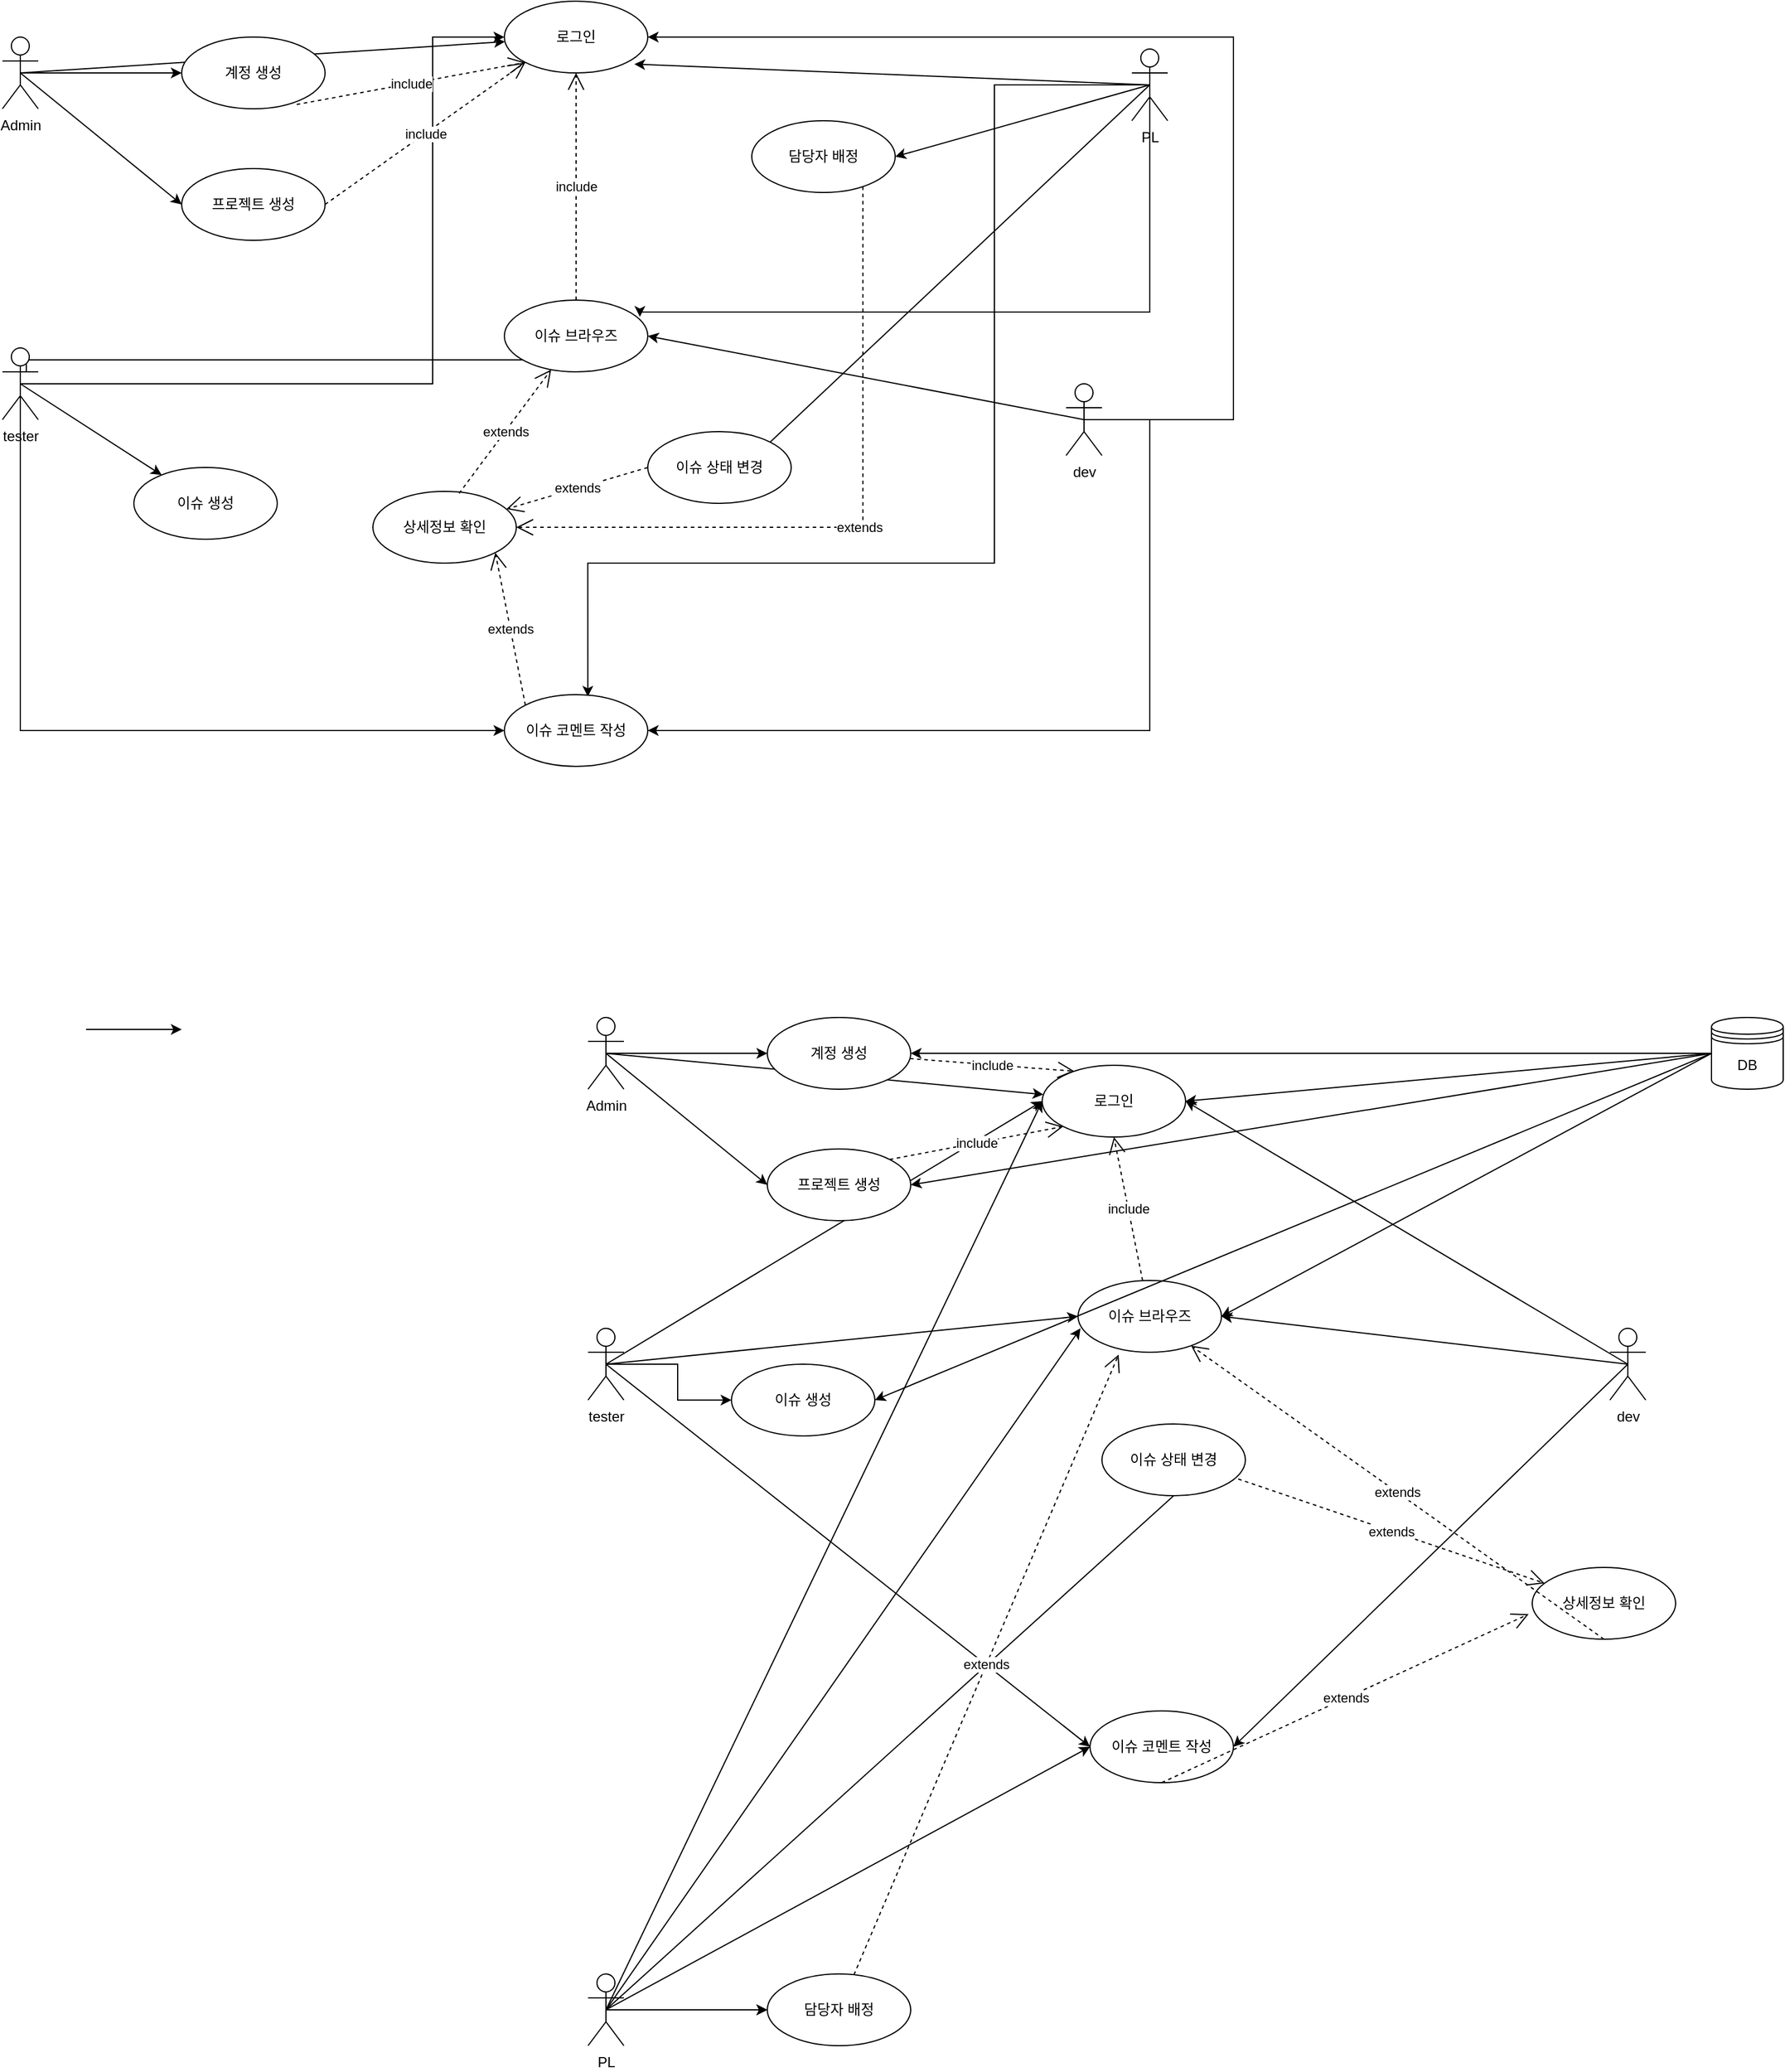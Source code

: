 <mxfile version="24.4.4" type="github">
  <diagram name="페이지-1" id="kTxHLPrTkegDMbKhw0Za">
    <mxGraphModel dx="1523" dy="859" grid="1" gridSize="10" guides="1" tooltips="1" connect="1" arrows="1" fold="1" page="1" pageScale="1" pageWidth="1654" pageHeight="2336" math="0" shadow="0">
      <root>
        <mxCell id="0" />
        <mxCell id="1" parent="0" />
        <mxCell id="T_pyh8g8CapDt7LugDOk-17" style="edgeStyle=orthogonalEdgeStyle;rounded=0;orthogonalLoop=1;jettySize=auto;html=1;exitX=0.5;exitY=0.5;exitDx=0;exitDy=0;exitPerimeter=0;entryX=0;entryY=0.5;entryDx=0;entryDy=0;" parent="1" source="T_pyh8g8CapDt7LugDOk-1" target="T_pyh8g8CapDt7LugDOk-13" edge="1">
          <mxGeometry relative="1" as="geometry" />
        </mxCell>
        <mxCell id="T_pyh8g8CapDt7LugDOk-21" style="rounded=0;orthogonalLoop=1;jettySize=auto;html=1;exitX=0.5;exitY=0.5;exitDx=0;exitDy=0;exitPerimeter=0;entryX=0;entryY=0.5;entryDx=0;entryDy=0;" parent="1" source="T_pyh8g8CapDt7LugDOk-1" target="T_pyh8g8CapDt7LugDOk-19" edge="1">
          <mxGeometry relative="1" as="geometry" />
        </mxCell>
        <mxCell id="T_pyh8g8CapDt7LugDOk-57" style="rounded=0;orthogonalLoop=1;jettySize=auto;html=1;exitX=0.5;exitY=0.5;exitDx=0;exitDy=0;exitPerimeter=0;" parent="1" source="T_pyh8g8CapDt7LugDOk-1" target="T_pyh8g8CapDt7LugDOk-56" edge="1">
          <mxGeometry relative="1" as="geometry" />
        </mxCell>
        <mxCell id="T_pyh8g8CapDt7LugDOk-1" value="Admin" style="shape=umlActor;verticalLabelPosition=bottom;verticalAlign=top;html=1;outlineConnect=0;" parent="1" vertex="1">
          <mxGeometry x="80" y="80" width="30" height="60" as="geometry" />
        </mxCell>
        <mxCell id="T_pyh8g8CapDt7LugDOk-34" style="rounded=0;orthogonalLoop=1;jettySize=auto;html=1;exitX=0.5;exitY=0.5;exitDx=0;exitDy=0;exitPerimeter=0;entryX=0.582;entryY=0.028;entryDx=0;entryDy=0;entryPerimeter=0;edgeStyle=orthogonalEdgeStyle;" parent="1" source="T_pyh8g8CapDt7LugDOk-3" target="T_pyh8g8CapDt7LugDOk-23" edge="1">
          <mxGeometry relative="1" as="geometry">
            <mxPoint x="400" y="410" as="targetPoint" />
            <Array as="points">
              <mxPoint x="910" y="120" />
              <mxPoint x="910" y="520" />
              <mxPoint x="570" y="520" />
            </Array>
          </mxGeometry>
        </mxCell>
        <mxCell id="T_pyh8g8CapDt7LugDOk-37" style="rounded=0;orthogonalLoop=1;jettySize=auto;html=1;exitX=0.5;exitY=0.5;exitDx=0;exitDy=0;exitPerimeter=0;entryX=1;entryY=0.5;entryDx=0;entryDy=0;" parent="1" source="T_pyh8g8CapDt7LugDOk-3" target="T_pyh8g8CapDt7LugDOk-36" edge="1">
          <mxGeometry relative="1" as="geometry" />
        </mxCell>
        <mxCell id="T_pyh8g8CapDt7LugDOk-59" style="rounded=0;orthogonalLoop=1;jettySize=auto;html=1;exitX=0.5;exitY=0.5;exitDx=0;exitDy=0;exitPerimeter=0;entryX=0.906;entryY=0.878;entryDx=0;entryDy=0;entryPerimeter=0;" parent="1" source="T_pyh8g8CapDt7LugDOk-3" target="T_pyh8g8CapDt7LugDOk-56" edge="1">
          <mxGeometry relative="1" as="geometry" />
        </mxCell>
        <mxCell id="T_pyh8g8CapDt7LugDOk-3" value="PL" style="shape=umlActor;verticalLabelPosition=bottom;verticalAlign=top;html=1;outlineConnect=0;" parent="1" vertex="1">
          <mxGeometry x="1025" y="90" width="30" height="60" as="geometry" />
        </mxCell>
        <mxCell id="T_pyh8g8CapDt7LugDOk-24" style="rounded=0;orthogonalLoop=1;jettySize=auto;html=1;exitX=0.5;exitY=0.5;exitDx=0;exitDy=0;exitPerimeter=0;" parent="1" source="T_pyh8g8CapDt7LugDOk-4" target="T_pyh8g8CapDt7LugDOk-22" edge="1">
          <mxGeometry relative="1" as="geometry" />
        </mxCell>
        <mxCell id="T_pyh8g8CapDt7LugDOk-25" style="rounded=0;orthogonalLoop=1;jettySize=auto;html=1;exitX=0.5;exitY=0.5;exitDx=0;exitDy=0;exitPerimeter=0;entryX=0;entryY=0.5;entryDx=0;entryDy=0;edgeStyle=orthogonalEdgeStyle;" parent="1" source="T_pyh8g8CapDt7LugDOk-4" target="T_pyh8g8CapDt7LugDOk-23" edge="1">
          <mxGeometry relative="1" as="geometry">
            <Array as="points">
              <mxPoint x="95" y="660" />
            </Array>
          </mxGeometry>
        </mxCell>
        <mxCell id="T_pyh8g8CapDt7LugDOk-33" style="rounded=0;orthogonalLoop=1;jettySize=auto;html=1;exitX=0.5;exitY=0.5;exitDx=0;exitDy=0;exitPerimeter=0;entryX=0;entryY=0;entryDx=0;entryDy=0;edgeStyle=orthogonalEdgeStyle;" parent="1" source="T_pyh8g8CapDt7LugDOk-4" target="T_pyh8g8CapDt7LugDOk-26" edge="1">
          <mxGeometry relative="1" as="geometry">
            <Array as="points">
              <mxPoint x="95" y="360" />
              <mxPoint x="100" y="360" />
              <mxPoint x="100" y="350" />
              <mxPoint x="517" y="350" />
            </Array>
          </mxGeometry>
        </mxCell>
        <mxCell id="T_pyh8g8CapDt7LugDOk-58" style="rounded=0;orthogonalLoop=1;jettySize=auto;html=1;exitX=0.5;exitY=0.5;exitDx=0;exitDy=0;exitPerimeter=0;entryX=0;entryY=0.5;entryDx=0;entryDy=0;edgeStyle=orthogonalEdgeStyle;" parent="1" source="T_pyh8g8CapDt7LugDOk-4" target="T_pyh8g8CapDt7LugDOk-56" edge="1">
          <mxGeometry relative="1" as="geometry">
            <Array as="points">
              <mxPoint x="440" y="370" />
              <mxPoint x="440" y="80" />
            </Array>
          </mxGeometry>
        </mxCell>
        <mxCell id="T_pyh8g8CapDt7LugDOk-4" value="tester&lt;div&gt;&lt;br&gt;&lt;/div&gt;" style="shape=umlActor;verticalLabelPosition=bottom;verticalAlign=top;html=1;outlineConnect=0;" parent="1" vertex="1">
          <mxGeometry x="80" y="340" width="30" height="60" as="geometry" />
        </mxCell>
        <mxCell id="T_pyh8g8CapDt7LugDOk-39" style="rounded=0;orthogonalLoop=1;jettySize=auto;html=1;exitX=0.5;exitY=0.5;exitDx=0;exitDy=0;exitPerimeter=0;entryX=1;entryY=0.5;entryDx=0;entryDy=0;edgeStyle=orthogonalEdgeStyle;" parent="1" source="T_pyh8g8CapDt7LugDOk-9" target="T_pyh8g8CapDt7LugDOk-23" edge="1">
          <mxGeometry relative="1" as="geometry">
            <Array as="points">
              <mxPoint x="1040" y="660" />
            </Array>
          </mxGeometry>
        </mxCell>
        <mxCell id="T_pyh8g8CapDt7LugDOk-40" style="rounded=0;orthogonalLoop=1;jettySize=auto;html=1;exitX=0.5;exitY=0.5;exitDx=0;exitDy=0;exitPerimeter=0;entryX=1;entryY=0.5;entryDx=0;entryDy=0;" parent="1" source="T_pyh8g8CapDt7LugDOk-9" target="T_pyh8g8CapDt7LugDOk-26" edge="1">
          <mxGeometry relative="1" as="geometry" />
        </mxCell>
        <mxCell id="T_pyh8g8CapDt7LugDOk-60" style="rounded=0;orthogonalLoop=1;jettySize=auto;html=1;entryX=1;entryY=0.5;entryDx=0;entryDy=0;edgeStyle=orthogonalEdgeStyle;" parent="1" source="T_pyh8g8CapDt7LugDOk-9" target="T_pyh8g8CapDt7LugDOk-56" edge="1">
          <mxGeometry relative="1" as="geometry">
            <Array as="points">
              <mxPoint x="1110" y="400" />
              <mxPoint x="1110" y="80" />
            </Array>
          </mxGeometry>
        </mxCell>
        <mxCell id="T_pyh8g8CapDt7LugDOk-9" value="dev" style="shape=umlActor;verticalLabelPosition=bottom;verticalAlign=top;html=1;outlineConnect=0;" parent="1" vertex="1">
          <mxGeometry x="970" y="370" width="30" height="60" as="geometry" />
        </mxCell>
        <mxCell id="T_pyh8g8CapDt7LugDOk-13" value="계정 생성" style="ellipse;whiteSpace=wrap;html=1;" parent="1" vertex="1">
          <mxGeometry x="230" y="80" width="120" height="60" as="geometry" />
        </mxCell>
        <mxCell id="T_pyh8g8CapDt7LugDOk-19" value="프로젝트 생성" style="ellipse;whiteSpace=wrap;html=1;" parent="1" vertex="1">
          <mxGeometry x="230" y="190" width="120" height="60" as="geometry" />
        </mxCell>
        <mxCell id="T_pyh8g8CapDt7LugDOk-22" value="이슈 생성" style="ellipse;whiteSpace=wrap;html=1;" parent="1" vertex="1">
          <mxGeometry x="190" y="440" width="120" height="60" as="geometry" />
        </mxCell>
        <mxCell id="T_pyh8g8CapDt7LugDOk-23" value="이슈 코멘트 작성" style="ellipse;whiteSpace=wrap;html=1;" parent="1" vertex="1">
          <mxGeometry x="500" y="630" width="120" height="60" as="geometry" />
        </mxCell>
        <mxCell id="T_pyh8g8CapDt7LugDOk-26" value="이슈 브라우즈" style="ellipse;whiteSpace=wrap;html=1;" parent="1" vertex="1">
          <mxGeometry x="500" y="300" width="120" height="60" as="geometry" />
        </mxCell>
        <mxCell id="T_pyh8g8CapDt7LugDOk-29" value="이슈 상태 변경" style="ellipse;whiteSpace=wrap;html=1;" parent="1" vertex="1">
          <mxGeometry x="620" y="410" width="120" height="60" as="geometry" />
        </mxCell>
        <mxCell id="T_pyh8g8CapDt7LugDOk-30" value="상세정보 확인" style="ellipse;whiteSpace=wrap;html=1;" parent="1" vertex="1">
          <mxGeometry x="390" y="460" width="120" height="60" as="geometry" />
        </mxCell>
        <mxCell id="T_pyh8g8CapDt7LugDOk-36" value="담당자 배정" style="ellipse;whiteSpace=wrap;html=1;" parent="1" vertex="1">
          <mxGeometry x="707" y="150" width="120" height="60" as="geometry" />
        </mxCell>
        <mxCell id="T_pyh8g8CapDt7LugDOk-56" value="로그인" style="ellipse;whiteSpace=wrap;html=1;" parent="1" vertex="1">
          <mxGeometry x="500" y="50" width="120" height="60" as="geometry" />
        </mxCell>
        <mxCell id="4suX701Q1w3gBtAnzGmi-2" value="extends" style="endArrow=open;endSize=12;dashed=1;html=1;rounded=0;exitX=0.601;exitY=0.028;exitDx=0;exitDy=0;exitPerimeter=0;" parent="1" edge="1" target="T_pyh8g8CapDt7LugDOk-26" source="T_pyh8g8CapDt7LugDOk-30">
          <mxGeometry width="160" relative="1" as="geometry">
            <mxPoint x="570" y="820" as="sourcePoint" />
            <mxPoint x="570" y="730" as="targetPoint" />
          </mxGeometry>
        </mxCell>
        <mxCell id="4suX701Q1w3gBtAnzGmi-4" value="extends" style="endArrow=open;endSize=12;dashed=1;html=1;rounded=0;exitX=0;exitY=0;exitDx=0;exitDy=0;entryX=1;entryY=1;entryDx=0;entryDy=0;" parent="1" source="T_pyh8g8CapDt7LugDOk-23" target="T_pyh8g8CapDt7LugDOk-30" edge="1">
          <mxGeometry width="160" relative="1" as="geometry">
            <mxPoint x="580" y="830" as="sourcePoint" />
            <mxPoint x="580" y="740" as="targetPoint" />
          </mxGeometry>
        </mxCell>
        <mxCell id="sny4xnvnZcDnFGPtRo1z-1" value="" style="endArrow=none;html=1;rounded=0;entryX=1;entryY=0;entryDx=0;entryDy=0;exitX=0.5;exitY=0.5;exitDx=0;exitDy=0;exitPerimeter=0;" edge="1" parent="1" source="T_pyh8g8CapDt7LugDOk-3" target="T_pyh8g8CapDt7LugDOk-29">
          <mxGeometry width="50" height="50" relative="1" as="geometry">
            <mxPoint x="800" y="560" as="sourcePoint" />
            <mxPoint x="850" y="510" as="targetPoint" />
          </mxGeometry>
        </mxCell>
        <mxCell id="sny4xnvnZcDnFGPtRo1z-5" value="extends" style="endArrow=open;endSize=12;dashed=1;html=1;rounded=0;exitX=0;exitY=0.5;exitDx=0;exitDy=0;" edge="1" parent="1" source="T_pyh8g8CapDt7LugDOk-29" target="T_pyh8g8CapDt7LugDOk-30">
          <mxGeometry width="160" relative="1" as="geometry">
            <mxPoint x="640" y="480" as="sourcePoint" />
            <mxPoint x="656" y="610" as="targetPoint" />
          </mxGeometry>
        </mxCell>
        <mxCell id="sny4xnvnZcDnFGPtRo1z-6" value="extends" style="endArrow=open;endSize=12;dashed=1;html=1;rounded=0;edgeStyle=orthogonalEdgeStyle;" edge="1" parent="1" source="T_pyh8g8CapDt7LugDOk-36" target="T_pyh8g8CapDt7LugDOk-30">
          <mxGeometry width="160" relative="1" as="geometry">
            <mxPoint x="1045" y="755" as="sourcePoint" />
            <mxPoint x="660" y="925" as="targetPoint" />
            <Array as="points">
              <mxPoint x="800" y="490" />
            </Array>
          </mxGeometry>
        </mxCell>
        <mxCell id="sny4xnvnZcDnFGPtRo1z-7" value="" style="edgeStyle=none;orthogonalLoop=1;jettySize=auto;html=1;rounded=0;" edge="1" parent="1">
          <mxGeometry width="80" relative="1" as="geometry">
            <mxPoint x="150" y="910" as="sourcePoint" />
            <mxPoint x="230" y="910" as="targetPoint" />
            <Array as="points" />
          </mxGeometry>
        </mxCell>
        <mxCell id="sny4xnvnZcDnFGPtRo1z-8" value="" style="edgeStyle=orthogonalEdgeStyle;orthogonalLoop=1;jettySize=auto;html=1;rounded=0;entryX=0.945;entryY=0.234;entryDx=0;entryDy=0;exitX=0.5;exitY=0.5;exitDx=0;exitDy=0;exitPerimeter=0;entryPerimeter=0;" edge="1" parent="1" source="T_pyh8g8CapDt7LugDOk-3" target="T_pyh8g8CapDt7LugDOk-26">
          <mxGeometry width="80" relative="1" as="geometry">
            <mxPoint x="160" y="920" as="sourcePoint" />
            <mxPoint x="240" y="920" as="targetPoint" />
            <Array as="points">
              <mxPoint x="1040" y="310" />
              <mxPoint x="613" y="310" />
            </Array>
          </mxGeometry>
        </mxCell>
        <mxCell id="sny4xnvnZcDnFGPtRo1z-9" value="include" style="endArrow=open;endSize=12;dashed=1;html=1;rounded=0;entryX=0.5;entryY=1;entryDx=0;entryDy=0;" edge="1" parent="1" source="T_pyh8g8CapDt7LugDOk-26" target="T_pyh8g8CapDt7LugDOk-56">
          <mxGeometry width="160" relative="1" as="geometry">
            <mxPoint x="350" y="131" as="sourcePoint" />
            <mxPoint x="697" y="40" as="targetPoint" />
          </mxGeometry>
        </mxCell>
        <mxCell id="sny4xnvnZcDnFGPtRo1z-10" value="include" style="endArrow=open;endSize=12;dashed=1;html=1;rounded=0;entryX=0;entryY=1;entryDx=0;entryDy=0;exitX=0.802;exitY=0.94;exitDx=0;exitDy=0;exitPerimeter=0;" edge="1" parent="1" source="T_pyh8g8CapDt7LugDOk-13" target="T_pyh8g8CapDt7LugDOk-56">
          <mxGeometry width="160" relative="1" as="geometry">
            <mxPoint x="554" y="310" as="sourcePoint" />
            <mxPoint x="530" y="190" as="targetPoint" />
          </mxGeometry>
        </mxCell>
        <mxCell id="sny4xnvnZcDnFGPtRo1z-11" value="include" style="endArrow=open;endSize=12;dashed=1;html=1;rounded=0;entryX=0;entryY=1;entryDx=0;entryDy=0;exitX=1;exitY=0.5;exitDx=0;exitDy=0;" edge="1" parent="1" source="T_pyh8g8CapDt7LugDOk-19" target="T_pyh8g8CapDt7LugDOk-56">
          <mxGeometry width="160" relative="1" as="geometry">
            <mxPoint x="564" y="320" as="sourcePoint" />
            <mxPoint x="540" y="200" as="targetPoint" />
          </mxGeometry>
        </mxCell>
        <mxCell id="sny4xnvnZcDnFGPtRo1z-13" style="edgeStyle=orthogonalEdgeStyle;rounded=0;orthogonalLoop=1;jettySize=auto;html=1;exitX=0.5;exitY=0.5;exitDx=0;exitDy=0;exitPerimeter=0;entryX=0;entryY=0.5;entryDx=0;entryDy=0;" edge="1" parent="1" source="sny4xnvnZcDnFGPtRo1z-16" target="sny4xnvnZcDnFGPtRo1z-30">
          <mxGeometry relative="1" as="geometry" />
        </mxCell>
        <mxCell id="sny4xnvnZcDnFGPtRo1z-14" style="rounded=0;orthogonalLoop=1;jettySize=auto;html=1;exitX=0.5;exitY=0.5;exitDx=0;exitDy=0;exitPerimeter=0;entryX=0;entryY=0.5;entryDx=0;entryDy=0;" edge="1" parent="1" source="sny4xnvnZcDnFGPtRo1z-16" target="sny4xnvnZcDnFGPtRo1z-31">
          <mxGeometry relative="1" as="geometry" />
        </mxCell>
        <mxCell id="sny4xnvnZcDnFGPtRo1z-15" style="rounded=0;orthogonalLoop=1;jettySize=auto;html=1;exitX=0.5;exitY=0.5;exitDx=0;exitDy=0;exitPerimeter=0;" edge="1" parent="1" source="sny4xnvnZcDnFGPtRo1z-16" target="sny4xnvnZcDnFGPtRo1z-44">
          <mxGeometry relative="1" as="geometry" />
        </mxCell>
        <mxCell id="sny4xnvnZcDnFGPtRo1z-16" value="Admin" style="shape=umlActor;verticalLabelPosition=bottom;verticalAlign=top;html=1;outlineConnect=0;" vertex="1" parent="1">
          <mxGeometry x="570" y="900" width="30" height="60" as="geometry" />
        </mxCell>
        <mxCell id="sny4xnvnZcDnFGPtRo1z-17" style="rounded=0;orthogonalLoop=1;jettySize=auto;html=1;exitX=0.5;exitY=0.5;exitDx=0;exitDy=0;exitPerimeter=0;entryX=0;entryY=0.5;entryDx=0;entryDy=0;" edge="1" parent="1" source="sny4xnvnZcDnFGPtRo1z-20" target="sny4xnvnZcDnFGPtRo1z-33">
          <mxGeometry relative="1" as="geometry">
            <mxPoint x="890" y="1230" as="targetPoint" />
          </mxGeometry>
        </mxCell>
        <mxCell id="sny4xnvnZcDnFGPtRo1z-18" style="edgeStyle=orthogonalEdgeStyle;rounded=0;orthogonalLoop=1;jettySize=auto;html=1;exitX=0.5;exitY=0.5;exitDx=0;exitDy=0;exitPerimeter=0;entryX=0;entryY=0.5;entryDx=0;entryDy=0;" edge="1" parent="1" source="sny4xnvnZcDnFGPtRo1z-20" target="sny4xnvnZcDnFGPtRo1z-37">
          <mxGeometry relative="1" as="geometry" />
        </mxCell>
        <mxCell id="sny4xnvnZcDnFGPtRo1z-19" style="rounded=0;orthogonalLoop=1;jettySize=auto;html=1;exitX=0.5;exitY=0.5;exitDx=0;exitDy=0;exitPerimeter=0;entryX=0;entryY=0.5;entryDx=0;entryDy=0;" edge="1" parent="1" source="sny4xnvnZcDnFGPtRo1z-20" target="sny4xnvnZcDnFGPtRo1z-44">
          <mxGeometry relative="1" as="geometry" />
        </mxCell>
        <mxCell id="sny4xnvnZcDnFGPtRo1z-20" value="PL" style="shape=umlActor;verticalLabelPosition=bottom;verticalAlign=top;html=1;outlineConnect=0;" vertex="1" parent="1">
          <mxGeometry x="570" y="1700" width="30" height="60" as="geometry" />
        </mxCell>
        <mxCell id="sny4xnvnZcDnFGPtRo1z-21" style="edgeStyle=orthogonalEdgeStyle;rounded=0;orthogonalLoop=1;jettySize=auto;html=1;exitX=0.5;exitY=0.5;exitDx=0;exitDy=0;exitPerimeter=0;" edge="1" parent="1" source="sny4xnvnZcDnFGPtRo1z-25" target="sny4xnvnZcDnFGPtRo1z-32">
          <mxGeometry relative="1" as="geometry" />
        </mxCell>
        <mxCell id="sny4xnvnZcDnFGPtRo1z-22" style="rounded=0;orthogonalLoop=1;jettySize=auto;html=1;exitX=0.5;exitY=0.5;exitDx=0;exitDy=0;exitPerimeter=0;entryX=0;entryY=0.5;entryDx=0;entryDy=0;" edge="1" parent="1" source="sny4xnvnZcDnFGPtRo1z-25" target="sny4xnvnZcDnFGPtRo1z-33">
          <mxGeometry relative="1" as="geometry" />
        </mxCell>
        <mxCell id="sny4xnvnZcDnFGPtRo1z-23" style="rounded=0;orthogonalLoop=1;jettySize=auto;html=1;exitX=0.5;exitY=0.5;exitDx=0;exitDy=0;exitPerimeter=0;entryX=0;entryY=0.5;entryDx=0;entryDy=0;" edge="1" parent="1" source="sny4xnvnZcDnFGPtRo1z-25" target="sny4xnvnZcDnFGPtRo1z-34">
          <mxGeometry relative="1" as="geometry" />
        </mxCell>
        <mxCell id="sny4xnvnZcDnFGPtRo1z-24" style="rounded=0;orthogonalLoop=1;jettySize=auto;html=1;exitX=0.5;exitY=0.5;exitDx=0;exitDy=0;exitPerimeter=0;entryX=0;entryY=0.5;entryDx=0;entryDy=0;" edge="1" parent="1" source="sny4xnvnZcDnFGPtRo1z-25" target="sny4xnvnZcDnFGPtRo1z-44">
          <mxGeometry relative="1" as="geometry" />
        </mxCell>
        <mxCell id="sny4xnvnZcDnFGPtRo1z-25" value="tester&lt;div&gt;&lt;br&gt;&lt;/div&gt;" style="shape=umlActor;verticalLabelPosition=bottom;verticalAlign=top;html=1;outlineConnect=0;" vertex="1" parent="1">
          <mxGeometry x="570" y="1160" width="30" height="60" as="geometry" />
        </mxCell>
        <mxCell id="sny4xnvnZcDnFGPtRo1z-26" style="rounded=0;orthogonalLoop=1;jettySize=auto;html=1;exitX=0.5;exitY=0.5;exitDx=0;exitDy=0;exitPerimeter=0;entryX=1;entryY=0.5;entryDx=0;entryDy=0;" edge="1" parent="1" source="sny4xnvnZcDnFGPtRo1z-29" target="sny4xnvnZcDnFGPtRo1z-33">
          <mxGeometry relative="1" as="geometry" />
        </mxCell>
        <mxCell id="sny4xnvnZcDnFGPtRo1z-27" style="rounded=0;orthogonalLoop=1;jettySize=auto;html=1;exitX=0.5;exitY=0.5;exitDx=0;exitDy=0;exitPerimeter=0;entryX=1;entryY=0.5;entryDx=0;entryDy=0;" edge="1" parent="1" source="sny4xnvnZcDnFGPtRo1z-29" target="sny4xnvnZcDnFGPtRo1z-34">
          <mxGeometry relative="1" as="geometry" />
        </mxCell>
        <mxCell id="sny4xnvnZcDnFGPtRo1z-28" style="rounded=0;orthogonalLoop=1;jettySize=auto;html=1;exitX=0.5;exitY=0.5;exitDx=0;exitDy=0;exitPerimeter=0;entryX=1;entryY=0.5;entryDx=0;entryDy=0;" edge="1" parent="1" source="sny4xnvnZcDnFGPtRo1z-29" target="sny4xnvnZcDnFGPtRo1z-44">
          <mxGeometry relative="1" as="geometry" />
        </mxCell>
        <mxCell id="sny4xnvnZcDnFGPtRo1z-29" value="dev" style="shape=umlActor;verticalLabelPosition=bottom;verticalAlign=top;html=1;outlineConnect=0;" vertex="1" parent="1">
          <mxGeometry x="1425" y="1160" width="30" height="60" as="geometry" />
        </mxCell>
        <mxCell id="sny4xnvnZcDnFGPtRo1z-30" value="계정 생성" style="ellipse;whiteSpace=wrap;html=1;" vertex="1" parent="1">
          <mxGeometry x="720" y="900" width="120" height="60" as="geometry" />
        </mxCell>
        <mxCell id="sny4xnvnZcDnFGPtRo1z-31" value="프로젝트 생성" style="ellipse;whiteSpace=wrap;html=1;" vertex="1" parent="1">
          <mxGeometry x="720" y="1010" width="120" height="60" as="geometry" />
        </mxCell>
        <mxCell id="sny4xnvnZcDnFGPtRo1z-32" value="이슈 생성" style="ellipse;whiteSpace=wrap;html=1;" vertex="1" parent="1">
          <mxGeometry x="690" y="1190" width="120" height="60" as="geometry" />
        </mxCell>
        <mxCell id="sny4xnvnZcDnFGPtRo1z-33" value="이슈 코멘트 작성" style="ellipse;whiteSpace=wrap;html=1;" vertex="1" parent="1">
          <mxGeometry x="990" y="1480" width="120" height="60" as="geometry" />
        </mxCell>
        <mxCell id="sny4xnvnZcDnFGPtRo1z-34" value="이슈 브라우즈" style="ellipse;whiteSpace=wrap;html=1;" vertex="1" parent="1">
          <mxGeometry x="980" y="1120" width="120" height="60" as="geometry" />
        </mxCell>
        <mxCell id="sny4xnvnZcDnFGPtRo1z-35" value="이슈 상태 변경" style="ellipse;whiteSpace=wrap;html=1;" vertex="1" parent="1">
          <mxGeometry x="1000" y="1240" width="120" height="60" as="geometry" />
        </mxCell>
        <mxCell id="sny4xnvnZcDnFGPtRo1z-36" value="상세정보 확인" style="ellipse;whiteSpace=wrap;html=1;" vertex="1" parent="1">
          <mxGeometry x="1360" y="1360" width="120" height="60" as="geometry" />
        </mxCell>
        <mxCell id="sny4xnvnZcDnFGPtRo1z-37" value="담당자 배정" style="ellipse;whiteSpace=wrap;html=1;" vertex="1" parent="1">
          <mxGeometry x="720" y="1700" width="120" height="60" as="geometry" />
        </mxCell>
        <mxCell id="sny4xnvnZcDnFGPtRo1z-38" style="rounded=0;orthogonalLoop=1;jettySize=auto;html=1;exitX=0;exitY=0.5;exitDx=0;exitDy=0;entryX=1;entryY=0.5;entryDx=0;entryDy=0;" edge="1" parent="1" source="sny4xnvnZcDnFGPtRo1z-43" target="sny4xnvnZcDnFGPtRo1z-30">
          <mxGeometry relative="1" as="geometry" />
        </mxCell>
        <mxCell id="sny4xnvnZcDnFGPtRo1z-39" style="rounded=0;orthogonalLoop=1;jettySize=auto;html=1;exitX=0;exitY=0.5;exitDx=0;exitDy=0;entryX=1;entryY=0.5;entryDx=0;entryDy=0;" edge="1" parent="1" source="sny4xnvnZcDnFGPtRo1z-43" target="sny4xnvnZcDnFGPtRo1z-34">
          <mxGeometry relative="1" as="geometry" />
        </mxCell>
        <mxCell id="sny4xnvnZcDnFGPtRo1z-40" style="rounded=0;orthogonalLoop=1;jettySize=auto;html=1;exitX=0;exitY=0.5;exitDx=0;exitDy=0;entryX=1;entryY=0.5;entryDx=0;entryDy=0;" edge="1" parent="1" source="sny4xnvnZcDnFGPtRo1z-43" target="sny4xnvnZcDnFGPtRo1z-32">
          <mxGeometry relative="1" as="geometry" />
        </mxCell>
        <mxCell id="sny4xnvnZcDnFGPtRo1z-41" style="rounded=0;orthogonalLoop=1;jettySize=auto;html=1;exitX=0;exitY=0.5;exitDx=0;exitDy=0;entryX=1;entryY=0.5;entryDx=0;entryDy=0;" edge="1" parent="1" source="sny4xnvnZcDnFGPtRo1z-43" target="sny4xnvnZcDnFGPtRo1z-31">
          <mxGeometry relative="1" as="geometry" />
        </mxCell>
        <mxCell id="sny4xnvnZcDnFGPtRo1z-42" style="rounded=0;orthogonalLoop=1;jettySize=auto;html=1;exitX=0;exitY=0.5;exitDx=0;exitDy=0;entryX=1;entryY=0.5;entryDx=0;entryDy=0;" edge="1" parent="1" source="sny4xnvnZcDnFGPtRo1z-43" target="sny4xnvnZcDnFGPtRo1z-44">
          <mxGeometry relative="1" as="geometry" />
        </mxCell>
        <mxCell id="sny4xnvnZcDnFGPtRo1z-43" value="DB" style="shape=datastore;whiteSpace=wrap;html=1;" vertex="1" parent="1">
          <mxGeometry x="1510" y="900" width="60" height="60" as="geometry" />
        </mxCell>
        <mxCell id="sny4xnvnZcDnFGPtRo1z-44" value="로그인" style="ellipse;whiteSpace=wrap;html=1;" vertex="1" parent="1">
          <mxGeometry x="950" y="940" width="120" height="60" as="geometry" />
        </mxCell>
        <mxCell id="sny4xnvnZcDnFGPtRo1z-45" value="extends" style="endArrow=open;endSize=12;dashed=1;html=1;rounded=0;exitX=0.5;exitY=1;exitDx=0;exitDy=0;" edge="1" parent="1" source="sny4xnvnZcDnFGPtRo1z-36" target="sny4xnvnZcDnFGPtRo1z-34">
          <mxGeometry width="160" relative="1" as="geometry">
            <mxPoint x="1060" y="1640" as="sourcePoint" />
            <mxPoint x="1060" y="1550" as="targetPoint" />
          </mxGeometry>
        </mxCell>
        <mxCell id="sny4xnvnZcDnFGPtRo1z-46" value="extends" style="endArrow=open;endSize=12;dashed=1;html=1;rounded=0;exitX=0.5;exitY=1;exitDx=0;exitDy=0;entryX=-0.025;entryY=0.65;entryDx=0;entryDy=0;entryPerimeter=0;" edge="1" parent="1" source="sny4xnvnZcDnFGPtRo1z-33" target="sny4xnvnZcDnFGPtRo1z-36">
          <mxGeometry width="160" relative="1" as="geometry">
            <mxPoint x="1070" y="1650" as="sourcePoint" />
            <mxPoint x="1070" y="1560" as="targetPoint" />
          </mxGeometry>
        </mxCell>
        <mxCell id="sny4xnvnZcDnFGPtRo1z-47" value="" style="endArrow=none;html=1;rounded=0;entryX=0.5;entryY=1;entryDx=0;entryDy=0;exitX=0.5;exitY=0.5;exitDx=0;exitDy=0;exitPerimeter=0;" edge="1" parent="1" source="sny4xnvnZcDnFGPtRo1z-20" target="sny4xnvnZcDnFGPtRo1z-35">
          <mxGeometry width="50" height="50" relative="1" as="geometry">
            <mxPoint x="1290" y="1380" as="sourcePoint" />
            <mxPoint x="1340" y="1330" as="targetPoint" />
          </mxGeometry>
        </mxCell>
        <mxCell id="sny4xnvnZcDnFGPtRo1z-48" value="extends" style="endArrow=open;endSize=12;dashed=1;html=1;rounded=0;exitX=0.95;exitY=0.767;exitDx=0;exitDy=0;exitPerimeter=0;" edge="1" parent="1" source="sny4xnvnZcDnFGPtRo1z-35" target="sny4xnvnZcDnFGPtRo1z-36">
          <mxGeometry width="160" relative="1" as="geometry">
            <mxPoint x="1130" y="1300" as="sourcePoint" />
            <mxPoint x="1146" y="1430" as="targetPoint" />
          </mxGeometry>
        </mxCell>
        <mxCell id="sny4xnvnZcDnFGPtRo1z-49" value="extends" style="endArrow=open;endSize=12;dashed=1;html=1;rounded=0;entryX=0.283;entryY=1.033;entryDx=0;entryDy=0;entryPerimeter=0;" edge="1" parent="1" source="sny4xnvnZcDnFGPtRo1z-37" target="sny4xnvnZcDnFGPtRo1z-34">
          <mxGeometry width="160" relative="1" as="geometry">
            <mxPoint x="1535" y="1575" as="sourcePoint" />
            <mxPoint x="1150" y="1745" as="targetPoint" />
          </mxGeometry>
        </mxCell>
        <mxCell id="sny4xnvnZcDnFGPtRo1z-50" value="" style="edgeStyle=none;orthogonalLoop=1;jettySize=auto;html=1;rounded=0;" edge="1" parent="1">
          <mxGeometry width="80" relative="1" as="geometry">
            <mxPoint x="640" y="1730" as="sourcePoint" />
            <mxPoint x="720" y="1730" as="targetPoint" />
            <Array as="points" />
          </mxGeometry>
        </mxCell>
        <mxCell id="sny4xnvnZcDnFGPtRo1z-51" value="" style="edgeStyle=none;orthogonalLoop=1;jettySize=auto;html=1;rounded=0;entryX=0.017;entryY=0.667;entryDx=0;entryDy=0;entryPerimeter=0;exitX=0.5;exitY=0.5;exitDx=0;exitDy=0;exitPerimeter=0;" edge="1" parent="1" source="sny4xnvnZcDnFGPtRo1z-20" target="sny4xnvnZcDnFGPtRo1z-34">
          <mxGeometry width="80" relative="1" as="geometry">
            <mxPoint x="650" y="1740" as="sourcePoint" />
            <mxPoint x="730" y="1740" as="targetPoint" />
            <Array as="points" />
          </mxGeometry>
        </mxCell>
        <mxCell id="sny4xnvnZcDnFGPtRo1z-52" value="include" style="endArrow=open;endSize=12;dashed=1;html=1;rounded=0;entryX=0.5;entryY=1;entryDx=0;entryDy=0;" edge="1" parent="1" source="sny4xnvnZcDnFGPtRo1z-34" target="sny4xnvnZcDnFGPtRo1z-44">
          <mxGeometry width="160" relative="1" as="geometry">
            <mxPoint x="840" y="951" as="sourcePoint" />
            <mxPoint x="1187" y="860" as="targetPoint" />
          </mxGeometry>
        </mxCell>
        <mxCell id="sny4xnvnZcDnFGPtRo1z-53" value="include" style="endArrow=open;endSize=12;dashed=1;html=1;rounded=0;entryX=0.225;entryY=0.083;entryDx=0;entryDy=0;entryPerimeter=0;" edge="1" parent="1" source="sny4xnvnZcDnFGPtRo1z-30" target="sny4xnvnZcDnFGPtRo1z-44">
          <mxGeometry width="160" relative="1" as="geometry">
            <mxPoint x="1044" y="1130" as="sourcePoint" />
            <mxPoint x="1020" y="1010" as="targetPoint" />
          </mxGeometry>
        </mxCell>
        <mxCell id="sny4xnvnZcDnFGPtRo1z-54" value="include" style="endArrow=open;endSize=12;dashed=1;html=1;rounded=0;entryX=0;entryY=1;entryDx=0;entryDy=0;exitX=1;exitY=0;exitDx=0;exitDy=0;" edge="1" parent="1" source="sny4xnvnZcDnFGPtRo1z-31" target="sny4xnvnZcDnFGPtRo1z-44">
          <mxGeometry width="160" relative="1" as="geometry">
            <mxPoint x="1054" y="1140" as="sourcePoint" />
            <mxPoint x="1030" y="1020" as="targetPoint" />
          </mxGeometry>
        </mxCell>
      </root>
    </mxGraphModel>
  </diagram>
</mxfile>
